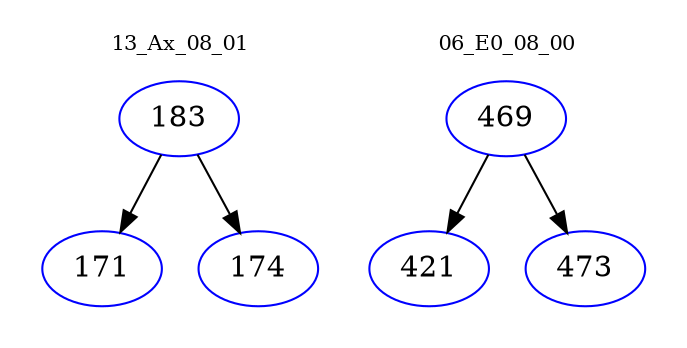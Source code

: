digraph{
subgraph cluster_0 {
color = white
label = "13_Ax_08_01";
fontsize=10;
T0_183 [label="183", color="blue"]
T0_183 -> T0_171 [color="black"]
T0_171 [label="171", color="blue"]
T0_183 -> T0_174 [color="black"]
T0_174 [label="174", color="blue"]
}
subgraph cluster_1 {
color = white
label = "06_E0_08_00";
fontsize=10;
T1_469 [label="469", color="blue"]
T1_469 -> T1_421 [color="black"]
T1_421 [label="421", color="blue"]
T1_469 -> T1_473 [color="black"]
T1_473 [label="473", color="blue"]
}
}
